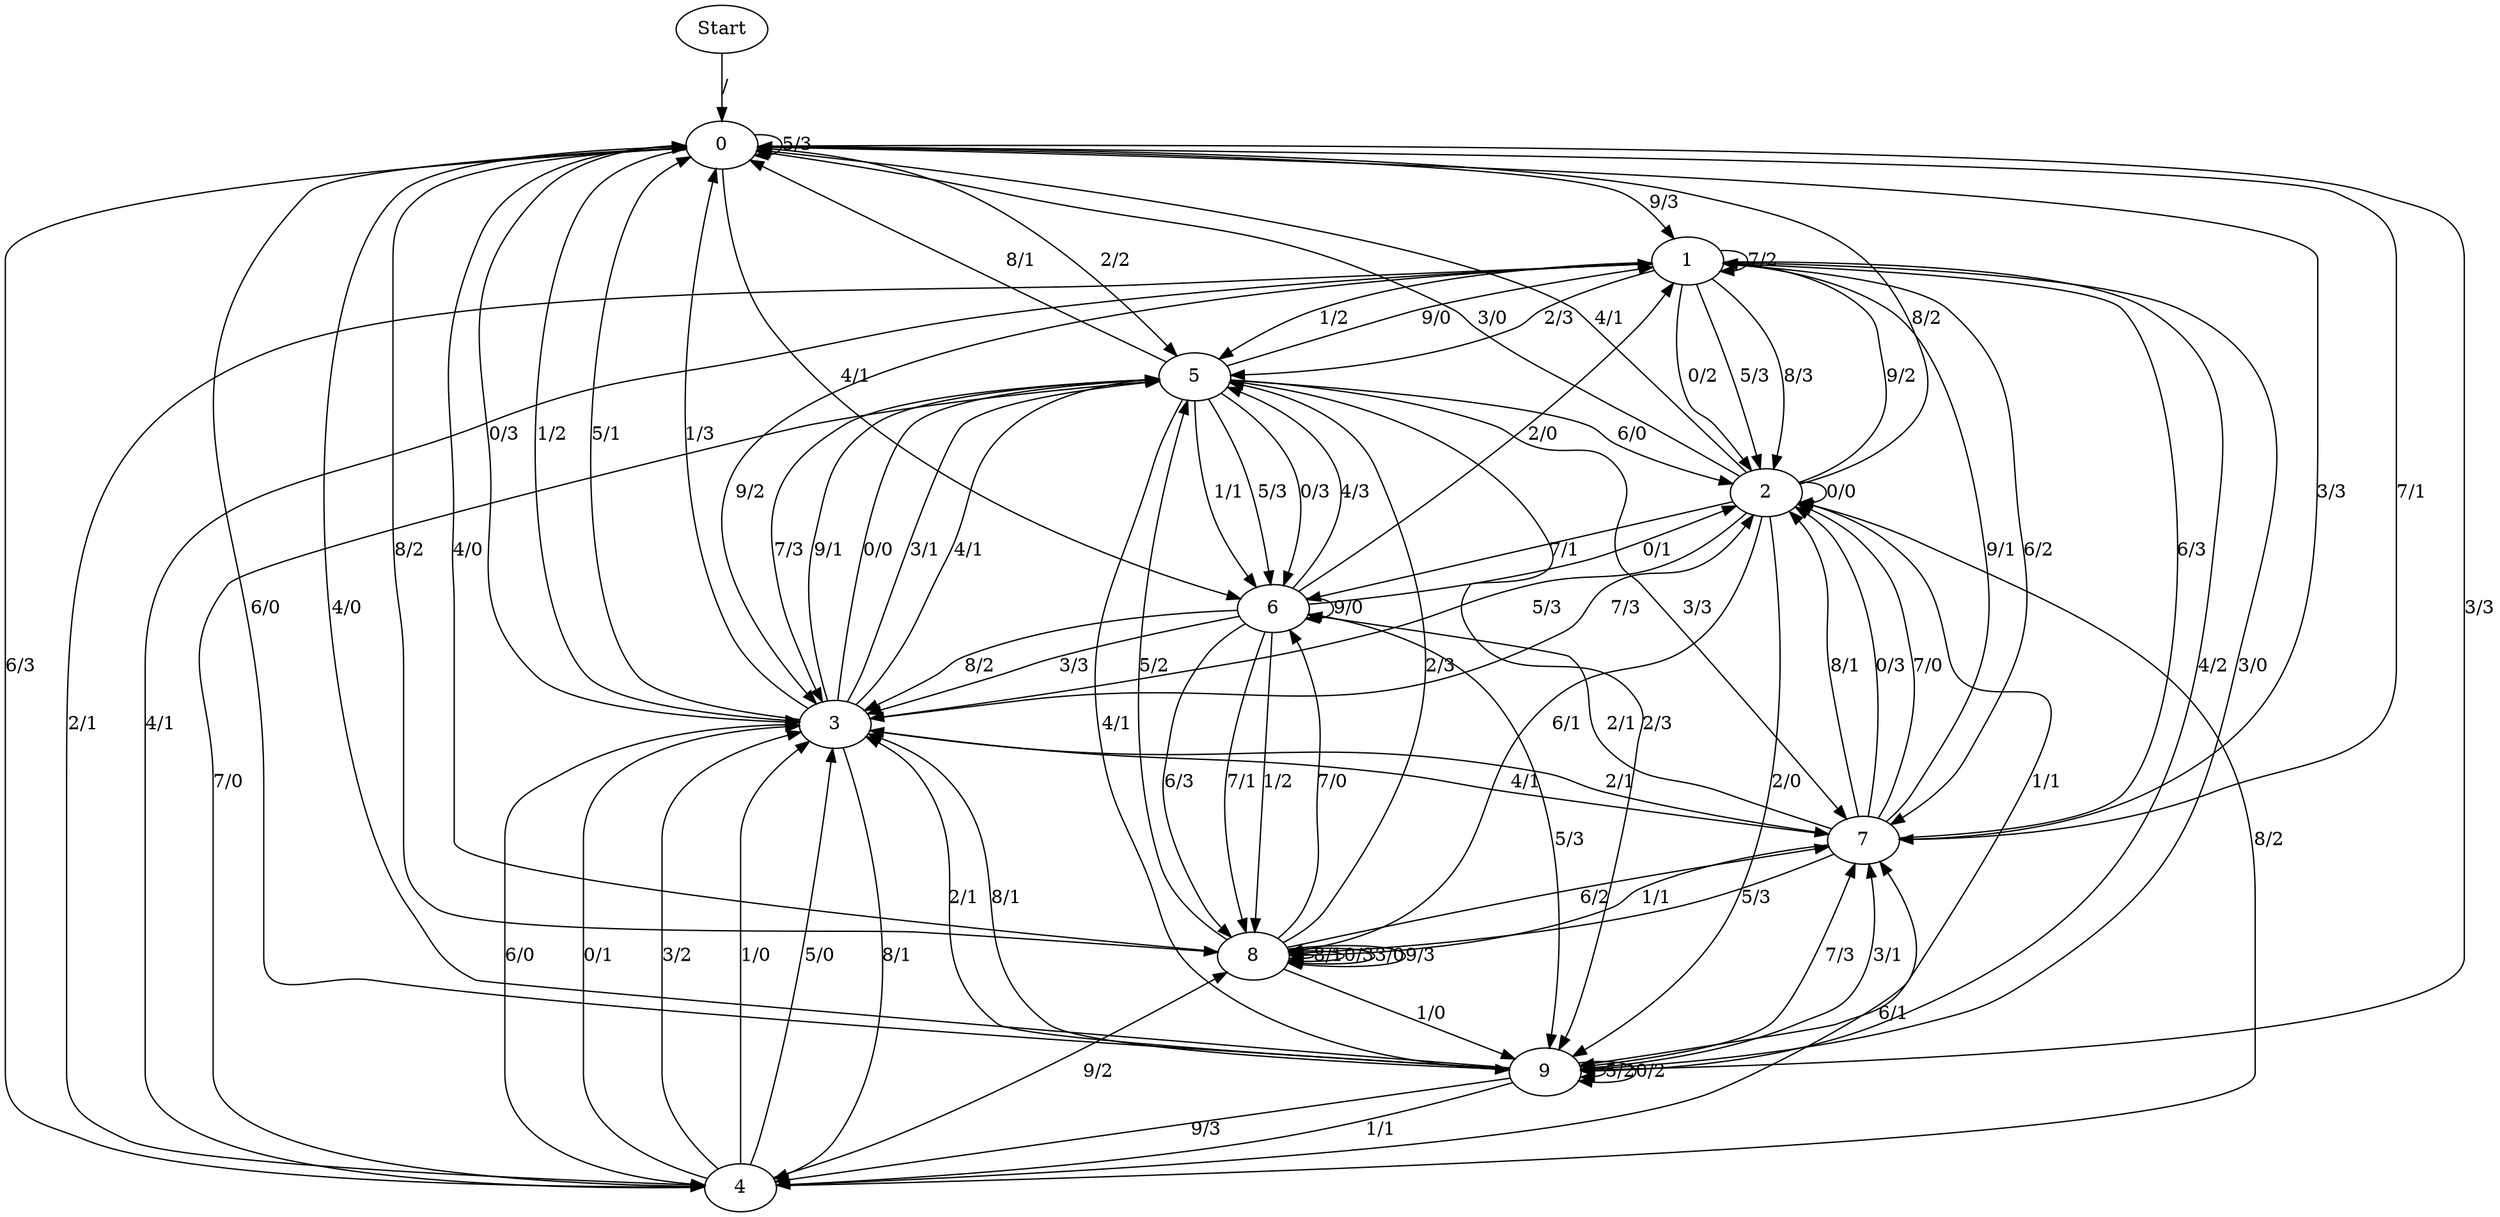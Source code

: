 digraph {
	Start -> 0 [label="/"]
	0 -> 1 [label="9/3"]
	0 -> 5 [label="2/2"]
	0 -> 8 [label="8/2"]
	0 -> 0 [label="5/3"]
	0 -> 9 [label="3/3"]
	0 -> 4 [label="6/3"]
	0 -> 3 [label="0/3"]
	0 -> 3 [label="1/2"]
	0 -> 7 [label="7/1"]
	0 -> 6 [label="4/1"]
	2 -> 0 [label="3/0"]
	2 -> 9 [label="1/1"]
	2 -> 9 [label="2/0"]
	2 -> 1 [label="9/2"]
	2 -> 3 [label="5/3"]
	2 -> 6 [label="7/1"]
	2 -> 0 [label="4/1"]
	2 -> 0 [label="8/2"]
	2 -> 2 [label="0/0"]
	2 -> 8 [label="6/1"]
	8 -> 8 [label="8/1"]
	8 -> 8 [label="0/3"]
	8 -> 7 [label="6/2"]
	8 -> 5 [label="5/2"]
	8 -> 8 [label="3/0"]
	8 -> 6 [label="7/0"]
	8 -> 9 [label="1/0"]
	8 -> 8 [label="9/3"]
	8 -> 5 [label="2/3"]
	8 -> 0 [label="4/0"]
	7 -> 2 [label="8/1"]
	7 -> 2 [label="0/3"]
	7 -> 8 [label="1/1"]
	7 -> 3 [label="4/1"]
	7 -> 1 [label="6/3"]
	7 -> 6 [label="2/1"]
	7 -> 0 [label="3/3"]
	7 -> 8 [label="5/3"]
	7 -> 2 [label="7/0"]
	7 -> 1 [label="9/1"]
	1 -> 3 [label="9/2"]
	1 -> 9 [label="4/2"]
	1 -> 5 [label="2/3"]
	1 -> 5 [label="1/2"]
	1 -> 2 [label="5/3"]
	1 -> 1 [label="7/2"]
	1 -> 9 [label="3/0"]
	1 -> 7 [label="6/2"]
	1 -> 2 [label="8/3"]
	1 -> 2 [label="0/2"]
	3 -> 4 [label="6/0"]
	3 -> 7 [label="2/1"]
	3 -> 4 [label="8/1"]
	3 -> 5 [label="9/1"]
	3 -> 2 [label="7/3"]
	3 -> 5 [label="0/0"]
	3 -> 0 [label="5/1"]
	3 -> 5 [label="3/1"]
	3 -> 5 [label="4/1"]
	3 -> 0 [label="1/3"]
	5 -> 6 [label="1/1"]
	5 -> 0 [label="8/1"]
	5 -> 6 [label="5/3"]
	5 -> 7 [label="3/3"]
	5 -> 9 [label="4/1"]
	5 -> 1 [label="9/0"]
	5 -> 2 [label="6/0"]
	5 -> 6 [label="0/3"]
	5 -> 9 [label="2/3"]
	5 -> 3 [label="7/3"]
	6 -> 8 [label="6/3"]
	6 -> 3 [label="8/2"]
	6 -> 6 [label="9/0"]
	6 -> 9 [label="5/3"]
	6 -> 8 [label="1/2"]
	6 -> 1 [label="2/0"]
	6 -> 8 [label="7/1"]
	6 -> 5 [label="4/3"]
	6 -> 3 [label="3/3"]
	6 -> 2 [label="0/1"]
	9 -> 7 [label="7/3"]
	9 -> 0 [label="6/0"]
	9 -> 3 [label="2/1"]
	9 -> 4 [label="1/1"]
	9 -> 9 [label="5/2"]
	9 -> 4 [label="9/3"]
	9 -> 0 [label="4/0"]
	9 -> 9 [label="0/2"]
	9 -> 3 [label="8/1"]
	9 -> 7 [label="3/1"]
	4 -> 3 [label="0/1"]
	4 -> 3 [label="3/2"]
	4 -> 2 [label="8/2"]
	4 -> 1 [label="2/1"]
	4 -> 8 [label="9/2"]
	4 -> 3 [label="1/0"]
	4 -> 7 [label="6/1"]
	4 -> 5 [label="7/0"]
	4 -> 1 [label="4/1"]
	4 -> 3 [label="5/0"]
}